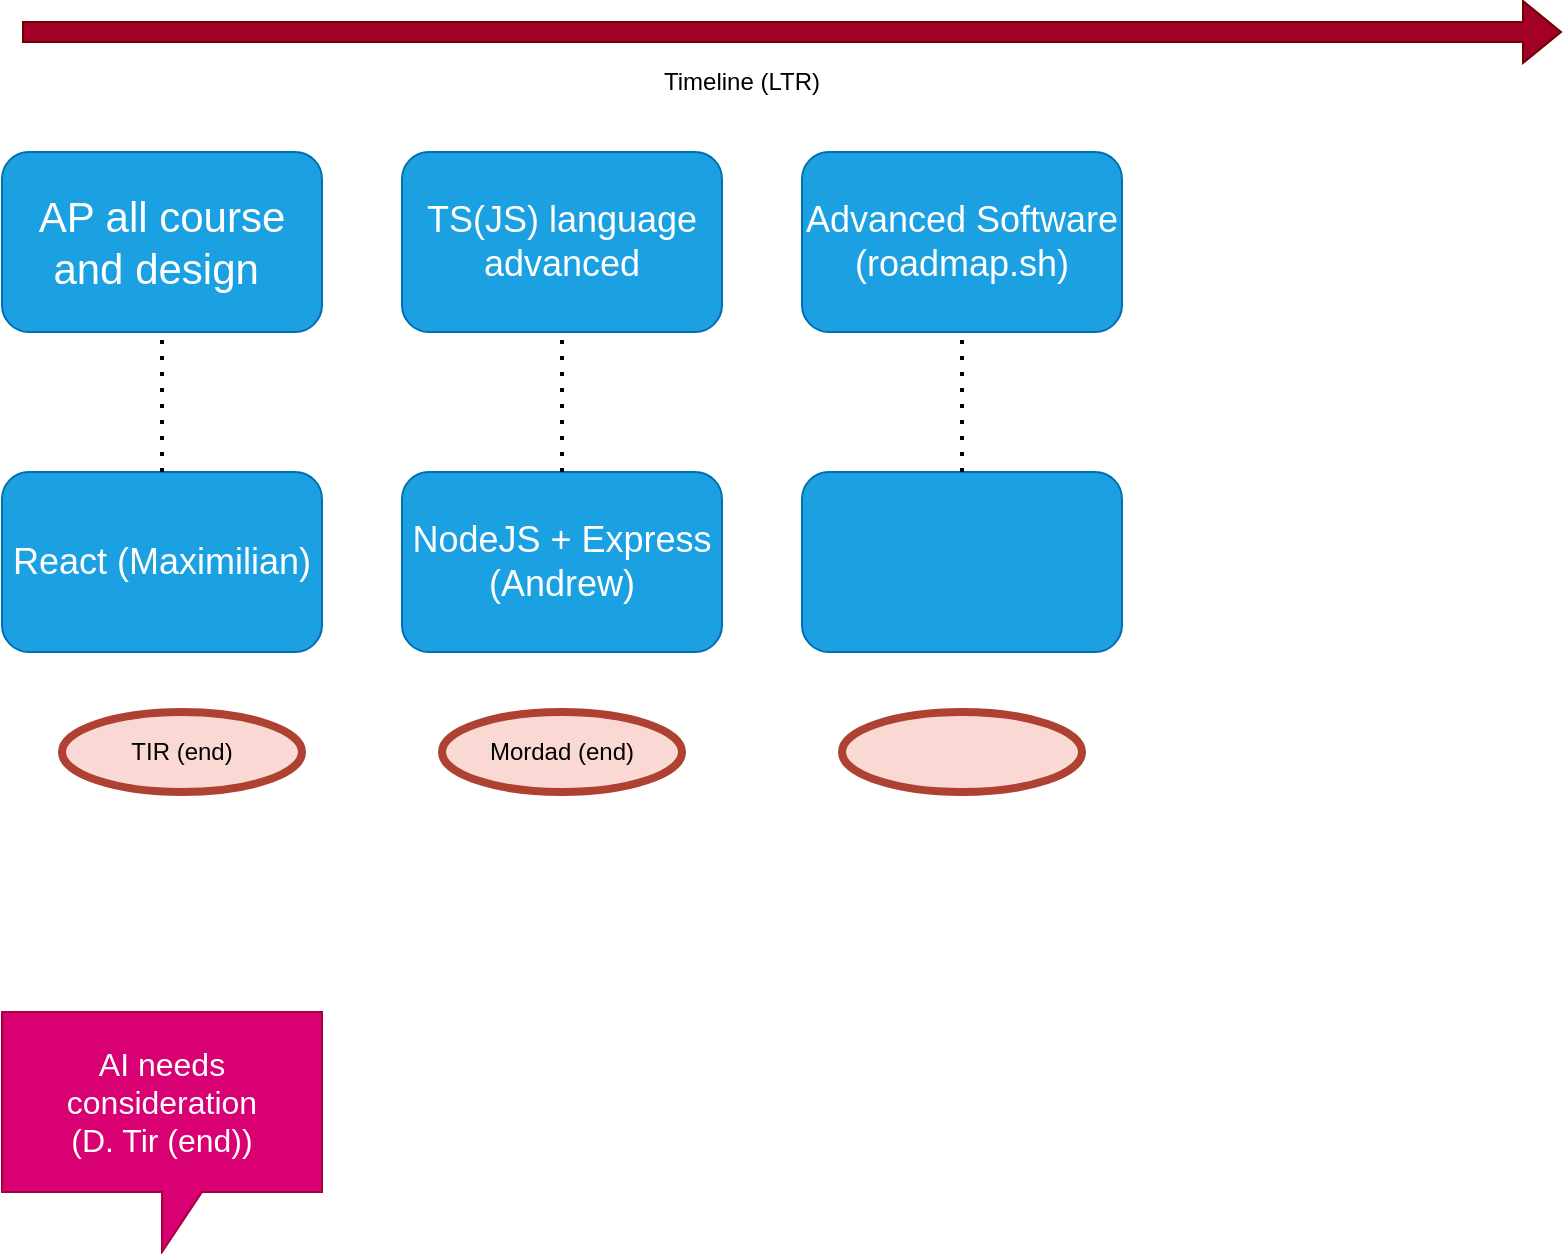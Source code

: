 <mxfile version="21.5.0" type="github">
  <diagram name="Page-1" id="4BZ72GeqmuwHLpTvt8BT">
    <mxGraphModel dx="1014" dy="684" grid="1" gridSize="10" guides="1" tooltips="1" connect="1" arrows="1" fold="1" page="1" pageScale="1" pageWidth="850" pageHeight="1100" math="0" shadow="0">
      <root>
        <mxCell id="0" />
        <mxCell id="1" parent="0" />
        <mxCell id="lHSym27NKkv470pmBYcN-1" value="&lt;font style=&quot;font-size: 21px;&quot;&gt;AP all course and design&amp;nbsp;&lt;/font&gt;" style="rounded=1;whiteSpace=wrap;html=1;fillColor=#1ba1e2;fontColor=#ffffff;strokeColor=#006EAF;" vertex="1" parent="1">
          <mxGeometry x="40" y="90" width="160" height="90" as="geometry" />
        </mxCell>
        <mxCell id="lHSym27NKkv470pmBYcN-2" value="&lt;font style=&quot;font-size: 18px;&quot;&gt;React (Maximilian)&lt;/font&gt;" style="rounded=1;whiteSpace=wrap;html=1;fillColor=#1ba1e2;fontColor=#ffffff;strokeColor=#006EAF;" vertex="1" parent="1">
          <mxGeometry x="40" y="250" width="160" height="90" as="geometry" />
        </mxCell>
        <mxCell id="lHSym27NKkv470pmBYcN-3" value="" style="endArrow=none;dashed=1;html=1;dashPattern=1 3;strokeWidth=2;rounded=0;exitX=0.5;exitY=0;exitDx=0;exitDy=0;entryX=0.5;entryY=1;entryDx=0;entryDy=0;" edge="1" parent="1" source="lHSym27NKkv470pmBYcN-2" target="lHSym27NKkv470pmBYcN-1">
          <mxGeometry width="50" height="50" relative="1" as="geometry">
            <mxPoint x="90" y="230" as="sourcePoint" />
            <mxPoint x="140" y="180" as="targetPoint" />
          </mxGeometry>
        </mxCell>
        <mxCell id="lHSym27NKkv470pmBYcN-4" value="" style="shape=flexArrow;endArrow=classic;html=1;rounded=0;fillColor=#a20025;strokeColor=#6F0000;" edge="1" parent="1">
          <mxGeometry width="50" height="50" relative="1" as="geometry">
            <mxPoint x="50" y="30" as="sourcePoint" />
            <mxPoint x="820" y="30" as="targetPoint" />
          </mxGeometry>
        </mxCell>
        <mxCell id="lHSym27NKkv470pmBYcN-5" value="&lt;font style=&quot;font-size: 18px;&quot;&gt;TS(JS) language advanced&lt;/font&gt;" style="rounded=1;whiteSpace=wrap;html=1;fillColor=#1ba1e2;fontColor=#ffffff;strokeColor=#006EAF;" vertex="1" parent="1">
          <mxGeometry x="240" y="90" width="160" height="90" as="geometry" />
        </mxCell>
        <mxCell id="lHSym27NKkv470pmBYcN-6" value="&lt;font style=&quot;font-size: 18px;&quot;&gt;NodeJS + Express (Andrew)&lt;/font&gt;" style="rounded=1;whiteSpace=wrap;html=1;fillColor=#1ba1e2;fontColor=#ffffff;strokeColor=#006EAF;" vertex="1" parent="1">
          <mxGeometry x="240" y="250" width="160" height="90" as="geometry" />
        </mxCell>
        <mxCell id="lHSym27NKkv470pmBYcN-7" value="" style="endArrow=none;dashed=1;html=1;dashPattern=1 3;strokeWidth=2;rounded=0;exitX=0.5;exitY=0;exitDx=0;exitDy=0;entryX=0.5;entryY=1;entryDx=0;entryDy=0;" edge="1" parent="1" source="lHSym27NKkv470pmBYcN-6" target="lHSym27NKkv470pmBYcN-5">
          <mxGeometry width="50" height="50" relative="1" as="geometry">
            <mxPoint x="290" y="230" as="sourcePoint" />
            <mxPoint x="340" y="180" as="targetPoint" />
          </mxGeometry>
        </mxCell>
        <mxCell id="lHSym27NKkv470pmBYcN-8" value="Timeline (LTR)&lt;br&gt;" style="text;html=1;strokeColor=none;fillColor=none;align=center;verticalAlign=middle;whiteSpace=wrap;rounded=0;" vertex="1" parent="1">
          <mxGeometry x="360" y="40" width="100" height="30" as="geometry" />
        </mxCell>
        <mxCell id="lHSym27NKkv470pmBYcN-10" value="&lt;font style=&quot;font-size: 16px;&quot;&gt;AI needs consideration&lt;br&gt;(D. Tir (end))&lt;br&gt;&lt;/font&gt;" style="shape=callout;whiteSpace=wrap;html=1;perimeter=calloutPerimeter;fillColor=#d80073;fontColor=#ffffff;strokeColor=#A50040;" vertex="1" parent="1">
          <mxGeometry x="40" y="520" width="160" height="120" as="geometry" />
        </mxCell>
        <mxCell id="lHSym27NKkv470pmBYcN-11" value="&lt;font color=&quot;#000000&quot;&gt;Mordad (end)&lt;br&gt;&lt;/font&gt;" style="ellipse;whiteSpace=wrap;html=1;fillColor=#fad9d5;strokeColor=#ae4132;strokeWidth=4;" vertex="1" parent="1">
          <mxGeometry x="260" y="370" width="120" height="40" as="geometry" />
        </mxCell>
        <mxCell id="lHSym27NKkv470pmBYcN-12" value="&lt;font color=&quot;#000000&quot;&gt;TIR (end)&lt;br&gt;&lt;/font&gt;" style="ellipse;whiteSpace=wrap;html=1;fillColor=#fad9d5;strokeColor=#ae4132;strokeWidth=4;" vertex="1" parent="1">
          <mxGeometry x="70" y="370" width="120" height="40" as="geometry" />
        </mxCell>
        <mxCell id="lHSym27NKkv470pmBYcN-13" value="&lt;font style=&quot;font-size: 18px;&quot;&gt;Advanced Software&lt;br&gt;(roadmap.sh)&lt;br&gt;&lt;/font&gt;" style="rounded=1;whiteSpace=wrap;html=1;fillColor=#1ba1e2;fontColor=#ffffff;strokeColor=#006EAF;" vertex="1" parent="1">
          <mxGeometry x="440" y="90" width="160" height="90" as="geometry" />
        </mxCell>
        <mxCell id="lHSym27NKkv470pmBYcN-14" value="" style="rounded=1;whiteSpace=wrap;html=1;fillColor=#1ba1e2;fontColor=#ffffff;strokeColor=#006EAF;" vertex="1" parent="1">
          <mxGeometry x="440" y="250" width="160" height="90" as="geometry" />
        </mxCell>
        <mxCell id="lHSym27NKkv470pmBYcN-15" value="" style="endArrow=none;dashed=1;html=1;dashPattern=1 3;strokeWidth=2;rounded=0;exitX=0.5;exitY=0;exitDx=0;exitDy=0;entryX=0.5;entryY=1;entryDx=0;entryDy=0;" edge="1" parent="1" source="lHSym27NKkv470pmBYcN-14" target="lHSym27NKkv470pmBYcN-13">
          <mxGeometry width="50" height="50" relative="1" as="geometry">
            <mxPoint x="490" y="230" as="sourcePoint" />
            <mxPoint x="540" y="180" as="targetPoint" />
          </mxGeometry>
        </mxCell>
        <mxCell id="lHSym27NKkv470pmBYcN-16" value="&lt;font color=&quot;#000000&quot;&gt;&lt;br&gt;&lt;/font&gt;" style="ellipse;whiteSpace=wrap;html=1;fillColor=#fad9d5;strokeColor=#ae4132;strokeWidth=4;" vertex="1" parent="1">
          <mxGeometry x="460" y="370" width="120" height="40" as="geometry" />
        </mxCell>
      </root>
    </mxGraphModel>
  </diagram>
</mxfile>
